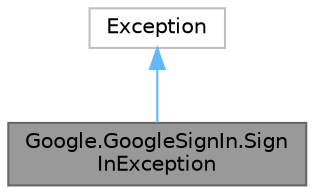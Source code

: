 digraph "Google.GoogleSignIn.SignInException"
{
 // LATEX_PDF_SIZE
  bgcolor="transparent";
  edge [fontname=Helvetica,fontsize=10,labelfontname=Helvetica,labelfontsize=10];
  node [fontname=Helvetica,fontsize=10,shape=box,height=0.2,width=0.4];
  Node1 [id="Node000001",label="Google.GoogleSignIn.Sign\lInException",height=0.2,width=0.4,color="gray40", fillcolor="grey60", style="filled", fontcolor="black",tooltip="Sign in exception. This is a checked exception for handling specific errors during the sign-in proces..."];
  Node2 -> Node1 [id="edge1_Node000001_Node000002",dir="back",color="steelblue1",style="solid",tooltip=" "];
  Node2 [id="Node000002",label="Exception",height=0.2,width=0.4,color="grey75", fillcolor="white", style="filled",tooltip=" "];
}
